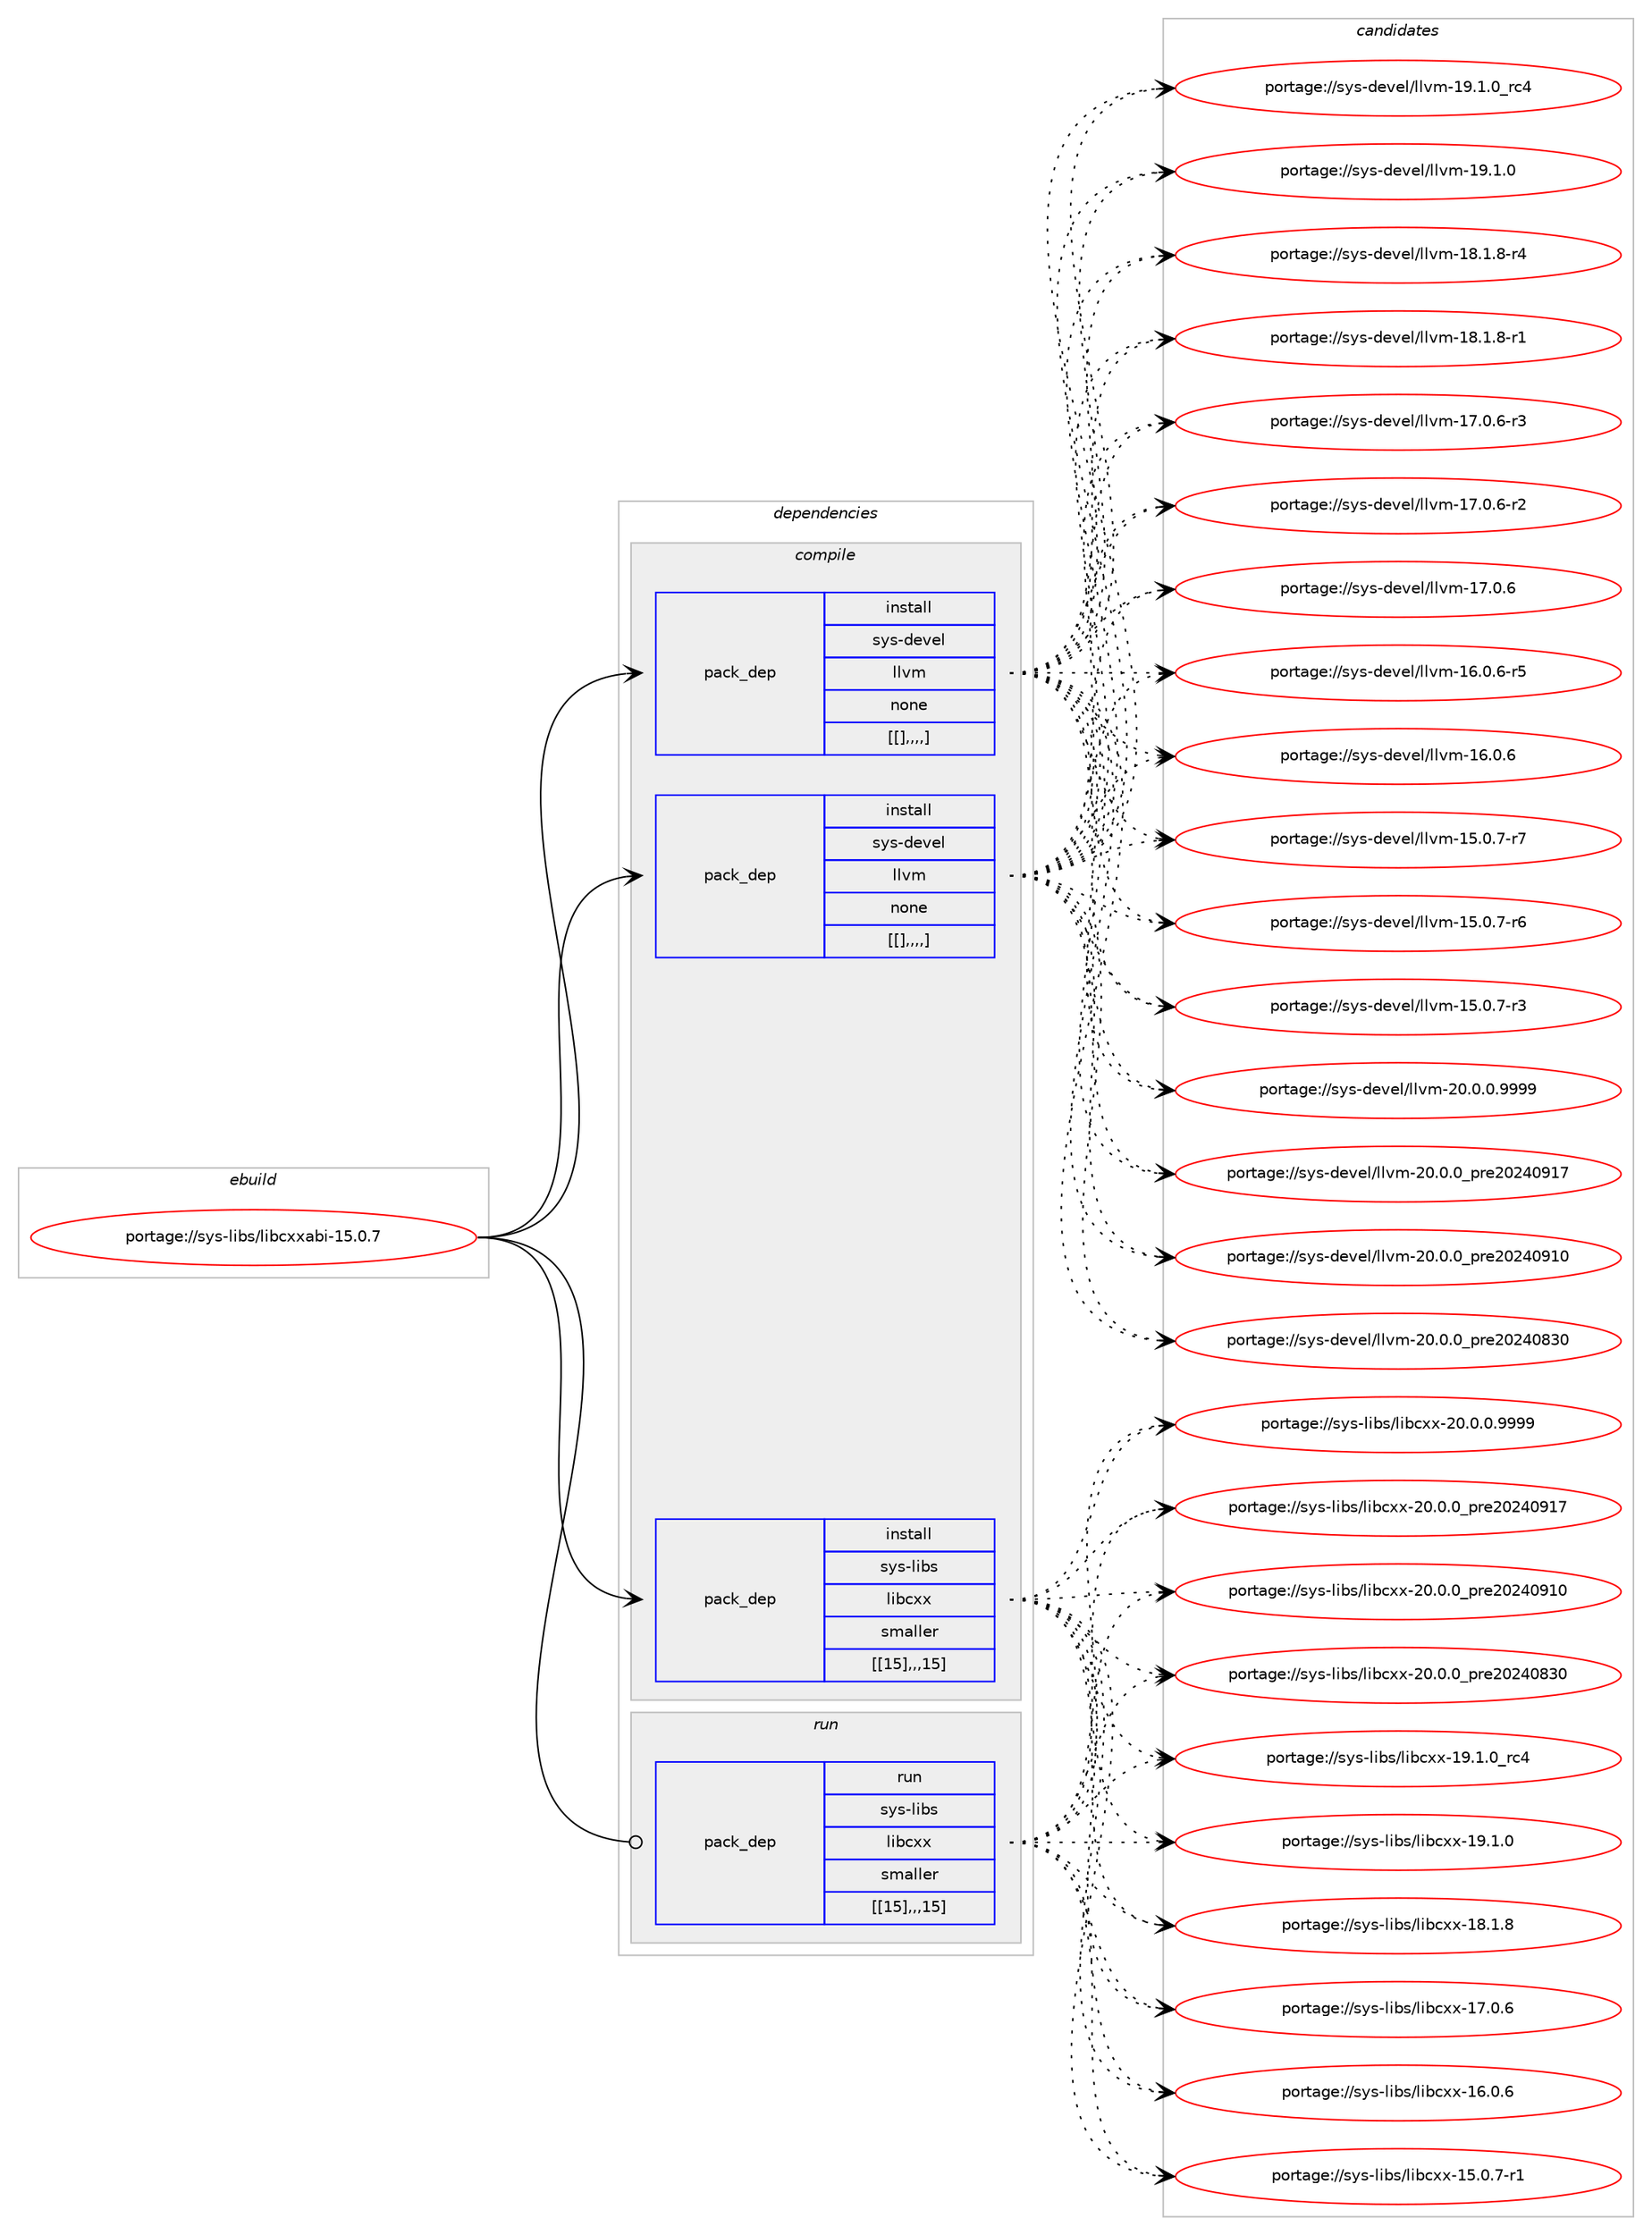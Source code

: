 digraph prolog {

# *************
# Graph options
# *************

newrank=true;
concentrate=true;
compound=true;
graph [rankdir=LR,fontname=Helvetica,fontsize=10,ranksep=1.5];#, ranksep=2.5, nodesep=0.2];
edge  [arrowhead=vee];
node  [fontname=Helvetica,fontsize=10];

# **********
# The ebuild
# **********

subgraph cluster_leftcol {
color=gray;
label=<<i>ebuild</i>>;
id [label="portage://sys-libs/libcxxabi-15.0.7", color=red, width=4, href="../sys-libs/libcxxabi-15.0.7.svg"];
}

# ****************
# The dependencies
# ****************

subgraph cluster_midcol {
color=gray;
label=<<i>dependencies</i>>;
subgraph cluster_compile {
fillcolor="#eeeeee";
style=filled;
label=<<i>compile</i>>;
subgraph pack328581 {
dependency454046 [label=<<TABLE BORDER="0" CELLBORDER="1" CELLSPACING="0" CELLPADDING="4" WIDTH="220"><TR><TD ROWSPAN="6" CELLPADDING="30">pack_dep</TD></TR><TR><TD WIDTH="110">install</TD></TR><TR><TD>sys-devel</TD></TR><TR><TD>llvm</TD></TR><TR><TD>none</TD></TR><TR><TD>[[],,,,]</TD></TR></TABLE>>, shape=none, color=blue];
}
id:e -> dependency454046:w [weight=20,style="solid",arrowhead="vee"];
subgraph pack328582 {
dependency454047 [label=<<TABLE BORDER="0" CELLBORDER="1" CELLSPACING="0" CELLPADDING="4" WIDTH="220"><TR><TD ROWSPAN="6" CELLPADDING="30">pack_dep</TD></TR><TR><TD WIDTH="110">install</TD></TR><TR><TD>sys-devel</TD></TR><TR><TD>llvm</TD></TR><TR><TD>none</TD></TR><TR><TD>[[],,,,]</TD></TR></TABLE>>, shape=none, color=blue];
}
id:e -> dependency454047:w [weight=20,style="solid",arrowhead="vee"];
subgraph pack328583 {
dependency454048 [label=<<TABLE BORDER="0" CELLBORDER="1" CELLSPACING="0" CELLPADDING="4" WIDTH="220"><TR><TD ROWSPAN="6" CELLPADDING="30">pack_dep</TD></TR><TR><TD WIDTH="110">install</TD></TR><TR><TD>sys-libs</TD></TR><TR><TD>libcxx</TD></TR><TR><TD>smaller</TD></TR><TR><TD>[[15],,,15]</TD></TR></TABLE>>, shape=none, color=blue];
}
id:e -> dependency454048:w [weight=20,style="solid",arrowhead="vee"];
}
subgraph cluster_compileandrun {
fillcolor="#eeeeee";
style=filled;
label=<<i>compile and run</i>>;
}
subgraph cluster_run {
fillcolor="#eeeeee";
style=filled;
label=<<i>run</i>>;
subgraph pack328584 {
dependency454049 [label=<<TABLE BORDER="0" CELLBORDER="1" CELLSPACING="0" CELLPADDING="4" WIDTH="220"><TR><TD ROWSPAN="6" CELLPADDING="30">pack_dep</TD></TR><TR><TD WIDTH="110">run</TD></TR><TR><TD>sys-libs</TD></TR><TR><TD>libcxx</TD></TR><TR><TD>smaller</TD></TR><TR><TD>[[15],,,15]</TD></TR></TABLE>>, shape=none, color=blue];
}
id:e -> dependency454049:w [weight=20,style="solid",arrowhead="odot"];
}
}

# **************
# The candidates
# **************

subgraph cluster_choices {
rank=same;
color=gray;
label=<<i>candidates</i>>;

subgraph choice328581 {
color=black;
nodesep=1;
choice1151211154510010111810110847108108118109455048464846484657575757 [label="portage://sys-devel/llvm-20.0.0.9999", color=red, width=4,href="../sys-devel/llvm-20.0.0.9999.svg"];
choice115121115451001011181011084710810811810945504846484648951121141015048505248574955 [label="portage://sys-devel/llvm-20.0.0_pre20240917", color=red, width=4,href="../sys-devel/llvm-20.0.0_pre20240917.svg"];
choice115121115451001011181011084710810811810945504846484648951121141015048505248574948 [label="portage://sys-devel/llvm-20.0.0_pre20240910", color=red, width=4,href="../sys-devel/llvm-20.0.0_pre20240910.svg"];
choice115121115451001011181011084710810811810945504846484648951121141015048505248565148 [label="portage://sys-devel/llvm-20.0.0_pre20240830", color=red, width=4,href="../sys-devel/llvm-20.0.0_pre20240830.svg"];
choice115121115451001011181011084710810811810945495746494648951149952 [label="portage://sys-devel/llvm-19.1.0_rc4", color=red, width=4,href="../sys-devel/llvm-19.1.0_rc4.svg"];
choice115121115451001011181011084710810811810945495746494648 [label="portage://sys-devel/llvm-19.1.0", color=red, width=4,href="../sys-devel/llvm-19.1.0.svg"];
choice1151211154510010111810110847108108118109454956464946564511452 [label="portage://sys-devel/llvm-18.1.8-r4", color=red, width=4,href="../sys-devel/llvm-18.1.8-r4.svg"];
choice1151211154510010111810110847108108118109454956464946564511449 [label="portage://sys-devel/llvm-18.1.8-r1", color=red, width=4,href="../sys-devel/llvm-18.1.8-r1.svg"];
choice1151211154510010111810110847108108118109454955464846544511451 [label="portage://sys-devel/llvm-17.0.6-r3", color=red, width=4,href="../sys-devel/llvm-17.0.6-r3.svg"];
choice1151211154510010111810110847108108118109454955464846544511450 [label="portage://sys-devel/llvm-17.0.6-r2", color=red, width=4,href="../sys-devel/llvm-17.0.6-r2.svg"];
choice115121115451001011181011084710810811810945495546484654 [label="portage://sys-devel/llvm-17.0.6", color=red, width=4,href="../sys-devel/llvm-17.0.6.svg"];
choice1151211154510010111810110847108108118109454954464846544511453 [label="portage://sys-devel/llvm-16.0.6-r5", color=red, width=4,href="../sys-devel/llvm-16.0.6-r5.svg"];
choice115121115451001011181011084710810811810945495446484654 [label="portage://sys-devel/llvm-16.0.6", color=red, width=4,href="../sys-devel/llvm-16.0.6.svg"];
choice1151211154510010111810110847108108118109454953464846554511455 [label="portage://sys-devel/llvm-15.0.7-r7", color=red, width=4,href="../sys-devel/llvm-15.0.7-r7.svg"];
choice1151211154510010111810110847108108118109454953464846554511454 [label="portage://sys-devel/llvm-15.0.7-r6", color=red, width=4,href="../sys-devel/llvm-15.0.7-r6.svg"];
choice1151211154510010111810110847108108118109454953464846554511451 [label="portage://sys-devel/llvm-15.0.7-r3", color=red, width=4,href="../sys-devel/llvm-15.0.7-r3.svg"];
dependency454046:e -> choice1151211154510010111810110847108108118109455048464846484657575757:w [style=dotted,weight="100"];
dependency454046:e -> choice115121115451001011181011084710810811810945504846484648951121141015048505248574955:w [style=dotted,weight="100"];
dependency454046:e -> choice115121115451001011181011084710810811810945504846484648951121141015048505248574948:w [style=dotted,weight="100"];
dependency454046:e -> choice115121115451001011181011084710810811810945504846484648951121141015048505248565148:w [style=dotted,weight="100"];
dependency454046:e -> choice115121115451001011181011084710810811810945495746494648951149952:w [style=dotted,weight="100"];
dependency454046:e -> choice115121115451001011181011084710810811810945495746494648:w [style=dotted,weight="100"];
dependency454046:e -> choice1151211154510010111810110847108108118109454956464946564511452:w [style=dotted,weight="100"];
dependency454046:e -> choice1151211154510010111810110847108108118109454956464946564511449:w [style=dotted,weight="100"];
dependency454046:e -> choice1151211154510010111810110847108108118109454955464846544511451:w [style=dotted,weight="100"];
dependency454046:e -> choice1151211154510010111810110847108108118109454955464846544511450:w [style=dotted,weight="100"];
dependency454046:e -> choice115121115451001011181011084710810811810945495546484654:w [style=dotted,weight="100"];
dependency454046:e -> choice1151211154510010111810110847108108118109454954464846544511453:w [style=dotted,weight="100"];
dependency454046:e -> choice115121115451001011181011084710810811810945495446484654:w [style=dotted,weight="100"];
dependency454046:e -> choice1151211154510010111810110847108108118109454953464846554511455:w [style=dotted,weight="100"];
dependency454046:e -> choice1151211154510010111810110847108108118109454953464846554511454:w [style=dotted,weight="100"];
dependency454046:e -> choice1151211154510010111810110847108108118109454953464846554511451:w [style=dotted,weight="100"];
}
subgraph choice328582 {
color=black;
nodesep=1;
choice1151211154510010111810110847108108118109455048464846484657575757 [label="portage://sys-devel/llvm-20.0.0.9999", color=red, width=4,href="../sys-devel/llvm-20.0.0.9999.svg"];
choice115121115451001011181011084710810811810945504846484648951121141015048505248574955 [label="portage://sys-devel/llvm-20.0.0_pre20240917", color=red, width=4,href="../sys-devel/llvm-20.0.0_pre20240917.svg"];
choice115121115451001011181011084710810811810945504846484648951121141015048505248574948 [label="portage://sys-devel/llvm-20.0.0_pre20240910", color=red, width=4,href="../sys-devel/llvm-20.0.0_pre20240910.svg"];
choice115121115451001011181011084710810811810945504846484648951121141015048505248565148 [label="portage://sys-devel/llvm-20.0.0_pre20240830", color=red, width=4,href="../sys-devel/llvm-20.0.0_pre20240830.svg"];
choice115121115451001011181011084710810811810945495746494648951149952 [label="portage://sys-devel/llvm-19.1.0_rc4", color=red, width=4,href="../sys-devel/llvm-19.1.0_rc4.svg"];
choice115121115451001011181011084710810811810945495746494648 [label="portage://sys-devel/llvm-19.1.0", color=red, width=4,href="../sys-devel/llvm-19.1.0.svg"];
choice1151211154510010111810110847108108118109454956464946564511452 [label="portage://sys-devel/llvm-18.1.8-r4", color=red, width=4,href="../sys-devel/llvm-18.1.8-r4.svg"];
choice1151211154510010111810110847108108118109454956464946564511449 [label="portage://sys-devel/llvm-18.1.8-r1", color=red, width=4,href="../sys-devel/llvm-18.1.8-r1.svg"];
choice1151211154510010111810110847108108118109454955464846544511451 [label="portage://sys-devel/llvm-17.0.6-r3", color=red, width=4,href="../sys-devel/llvm-17.0.6-r3.svg"];
choice1151211154510010111810110847108108118109454955464846544511450 [label="portage://sys-devel/llvm-17.0.6-r2", color=red, width=4,href="../sys-devel/llvm-17.0.6-r2.svg"];
choice115121115451001011181011084710810811810945495546484654 [label="portage://sys-devel/llvm-17.0.6", color=red, width=4,href="../sys-devel/llvm-17.0.6.svg"];
choice1151211154510010111810110847108108118109454954464846544511453 [label="portage://sys-devel/llvm-16.0.6-r5", color=red, width=4,href="../sys-devel/llvm-16.0.6-r5.svg"];
choice115121115451001011181011084710810811810945495446484654 [label="portage://sys-devel/llvm-16.0.6", color=red, width=4,href="../sys-devel/llvm-16.0.6.svg"];
choice1151211154510010111810110847108108118109454953464846554511455 [label="portage://sys-devel/llvm-15.0.7-r7", color=red, width=4,href="../sys-devel/llvm-15.0.7-r7.svg"];
choice1151211154510010111810110847108108118109454953464846554511454 [label="portage://sys-devel/llvm-15.0.7-r6", color=red, width=4,href="../sys-devel/llvm-15.0.7-r6.svg"];
choice1151211154510010111810110847108108118109454953464846554511451 [label="portage://sys-devel/llvm-15.0.7-r3", color=red, width=4,href="../sys-devel/llvm-15.0.7-r3.svg"];
dependency454047:e -> choice1151211154510010111810110847108108118109455048464846484657575757:w [style=dotted,weight="100"];
dependency454047:e -> choice115121115451001011181011084710810811810945504846484648951121141015048505248574955:w [style=dotted,weight="100"];
dependency454047:e -> choice115121115451001011181011084710810811810945504846484648951121141015048505248574948:w [style=dotted,weight="100"];
dependency454047:e -> choice115121115451001011181011084710810811810945504846484648951121141015048505248565148:w [style=dotted,weight="100"];
dependency454047:e -> choice115121115451001011181011084710810811810945495746494648951149952:w [style=dotted,weight="100"];
dependency454047:e -> choice115121115451001011181011084710810811810945495746494648:w [style=dotted,weight="100"];
dependency454047:e -> choice1151211154510010111810110847108108118109454956464946564511452:w [style=dotted,weight="100"];
dependency454047:e -> choice1151211154510010111810110847108108118109454956464946564511449:w [style=dotted,weight="100"];
dependency454047:e -> choice1151211154510010111810110847108108118109454955464846544511451:w [style=dotted,weight="100"];
dependency454047:e -> choice1151211154510010111810110847108108118109454955464846544511450:w [style=dotted,weight="100"];
dependency454047:e -> choice115121115451001011181011084710810811810945495546484654:w [style=dotted,weight="100"];
dependency454047:e -> choice1151211154510010111810110847108108118109454954464846544511453:w [style=dotted,weight="100"];
dependency454047:e -> choice115121115451001011181011084710810811810945495446484654:w [style=dotted,weight="100"];
dependency454047:e -> choice1151211154510010111810110847108108118109454953464846554511455:w [style=dotted,weight="100"];
dependency454047:e -> choice1151211154510010111810110847108108118109454953464846554511454:w [style=dotted,weight="100"];
dependency454047:e -> choice1151211154510010111810110847108108118109454953464846554511451:w [style=dotted,weight="100"];
}
subgraph choice328583 {
color=black;
nodesep=1;
choice1151211154510810598115471081059899120120455048464846484657575757 [label="portage://sys-libs/libcxx-20.0.0.9999", color=red, width=4,href="../sys-libs/libcxx-20.0.0.9999.svg"];
choice115121115451081059811547108105989912012045504846484648951121141015048505248574955 [label="portage://sys-libs/libcxx-20.0.0_pre20240917", color=red, width=4,href="../sys-libs/libcxx-20.0.0_pre20240917.svg"];
choice115121115451081059811547108105989912012045504846484648951121141015048505248574948 [label="portage://sys-libs/libcxx-20.0.0_pre20240910", color=red, width=4,href="../sys-libs/libcxx-20.0.0_pre20240910.svg"];
choice115121115451081059811547108105989912012045504846484648951121141015048505248565148 [label="portage://sys-libs/libcxx-20.0.0_pre20240830", color=red, width=4,href="../sys-libs/libcxx-20.0.0_pre20240830.svg"];
choice115121115451081059811547108105989912012045495746494648951149952 [label="portage://sys-libs/libcxx-19.1.0_rc4", color=red, width=4,href="../sys-libs/libcxx-19.1.0_rc4.svg"];
choice115121115451081059811547108105989912012045495746494648 [label="portage://sys-libs/libcxx-19.1.0", color=red, width=4,href="../sys-libs/libcxx-19.1.0.svg"];
choice115121115451081059811547108105989912012045495646494656 [label="portage://sys-libs/libcxx-18.1.8", color=red, width=4,href="../sys-libs/libcxx-18.1.8.svg"];
choice115121115451081059811547108105989912012045495546484654 [label="portage://sys-libs/libcxx-17.0.6", color=red, width=4,href="../sys-libs/libcxx-17.0.6.svg"];
choice115121115451081059811547108105989912012045495446484654 [label="portage://sys-libs/libcxx-16.0.6", color=red, width=4,href="../sys-libs/libcxx-16.0.6.svg"];
choice1151211154510810598115471081059899120120454953464846554511449 [label="portage://sys-libs/libcxx-15.0.7-r1", color=red, width=4,href="../sys-libs/libcxx-15.0.7-r1.svg"];
dependency454048:e -> choice1151211154510810598115471081059899120120455048464846484657575757:w [style=dotted,weight="100"];
dependency454048:e -> choice115121115451081059811547108105989912012045504846484648951121141015048505248574955:w [style=dotted,weight="100"];
dependency454048:e -> choice115121115451081059811547108105989912012045504846484648951121141015048505248574948:w [style=dotted,weight="100"];
dependency454048:e -> choice115121115451081059811547108105989912012045504846484648951121141015048505248565148:w [style=dotted,weight="100"];
dependency454048:e -> choice115121115451081059811547108105989912012045495746494648951149952:w [style=dotted,weight="100"];
dependency454048:e -> choice115121115451081059811547108105989912012045495746494648:w [style=dotted,weight="100"];
dependency454048:e -> choice115121115451081059811547108105989912012045495646494656:w [style=dotted,weight="100"];
dependency454048:e -> choice115121115451081059811547108105989912012045495546484654:w [style=dotted,weight="100"];
dependency454048:e -> choice115121115451081059811547108105989912012045495446484654:w [style=dotted,weight="100"];
dependency454048:e -> choice1151211154510810598115471081059899120120454953464846554511449:w [style=dotted,weight="100"];
}
subgraph choice328584 {
color=black;
nodesep=1;
choice1151211154510810598115471081059899120120455048464846484657575757 [label="portage://sys-libs/libcxx-20.0.0.9999", color=red, width=4,href="../sys-libs/libcxx-20.0.0.9999.svg"];
choice115121115451081059811547108105989912012045504846484648951121141015048505248574955 [label="portage://sys-libs/libcxx-20.0.0_pre20240917", color=red, width=4,href="../sys-libs/libcxx-20.0.0_pre20240917.svg"];
choice115121115451081059811547108105989912012045504846484648951121141015048505248574948 [label="portage://sys-libs/libcxx-20.0.0_pre20240910", color=red, width=4,href="../sys-libs/libcxx-20.0.0_pre20240910.svg"];
choice115121115451081059811547108105989912012045504846484648951121141015048505248565148 [label="portage://sys-libs/libcxx-20.0.0_pre20240830", color=red, width=4,href="../sys-libs/libcxx-20.0.0_pre20240830.svg"];
choice115121115451081059811547108105989912012045495746494648951149952 [label="portage://sys-libs/libcxx-19.1.0_rc4", color=red, width=4,href="../sys-libs/libcxx-19.1.0_rc4.svg"];
choice115121115451081059811547108105989912012045495746494648 [label="portage://sys-libs/libcxx-19.1.0", color=red, width=4,href="../sys-libs/libcxx-19.1.0.svg"];
choice115121115451081059811547108105989912012045495646494656 [label="portage://sys-libs/libcxx-18.1.8", color=red, width=4,href="../sys-libs/libcxx-18.1.8.svg"];
choice115121115451081059811547108105989912012045495546484654 [label="portage://sys-libs/libcxx-17.0.6", color=red, width=4,href="../sys-libs/libcxx-17.0.6.svg"];
choice115121115451081059811547108105989912012045495446484654 [label="portage://sys-libs/libcxx-16.0.6", color=red, width=4,href="../sys-libs/libcxx-16.0.6.svg"];
choice1151211154510810598115471081059899120120454953464846554511449 [label="portage://sys-libs/libcxx-15.0.7-r1", color=red, width=4,href="../sys-libs/libcxx-15.0.7-r1.svg"];
dependency454049:e -> choice1151211154510810598115471081059899120120455048464846484657575757:w [style=dotted,weight="100"];
dependency454049:e -> choice115121115451081059811547108105989912012045504846484648951121141015048505248574955:w [style=dotted,weight="100"];
dependency454049:e -> choice115121115451081059811547108105989912012045504846484648951121141015048505248574948:w [style=dotted,weight="100"];
dependency454049:e -> choice115121115451081059811547108105989912012045504846484648951121141015048505248565148:w [style=dotted,weight="100"];
dependency454049:e -> choice115121115451081059811547108105989912012045495746494648951149952:w [style=dotted,weight="100"];
dependency454049:e -> choice115121115451081059811547108105989912012045495746494648:w [style=dotted,weight="100"];
dependency454049:e -> choice115121115451081059811547108105989912012045495646494656:w [style=dotted,weight="100"];
dependency454049:e -> choice115121115451081059811547108105989912012045495546484654:w [style=dotted,weight="100"];
dependency454049:e -> choice115121115451081059811547108105989912012045495446484654:w [style=dotted,weight="100"];
dependency454049:e -> choice1151211154510810598115471081059899120120454953464846554511449:w [style=dotted,weight="100"];
}
}

}
